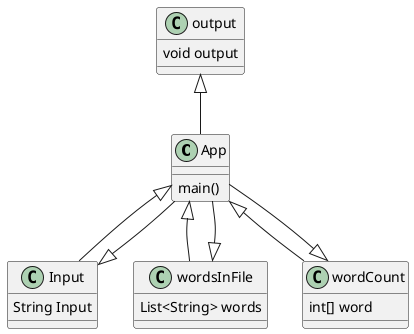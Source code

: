 @startuml
'https://plantuml.com/class-diagram

abstract class App
abstract class Input
abstract class wordsInFile
abstract class wordCount
abstract class output

Input <|-- App
App <|-- Input

wordsInFile <|-- App
App <|-- wordsInFile

wordCount <|-- App
App <|-- wordCount

output <|-- App


class App {
main()
}

class Input {
String Input
}

class wordsInFile{
List<String> words
}

class wordCount{
int[] word
}

class output{
void output
}

@enduml
